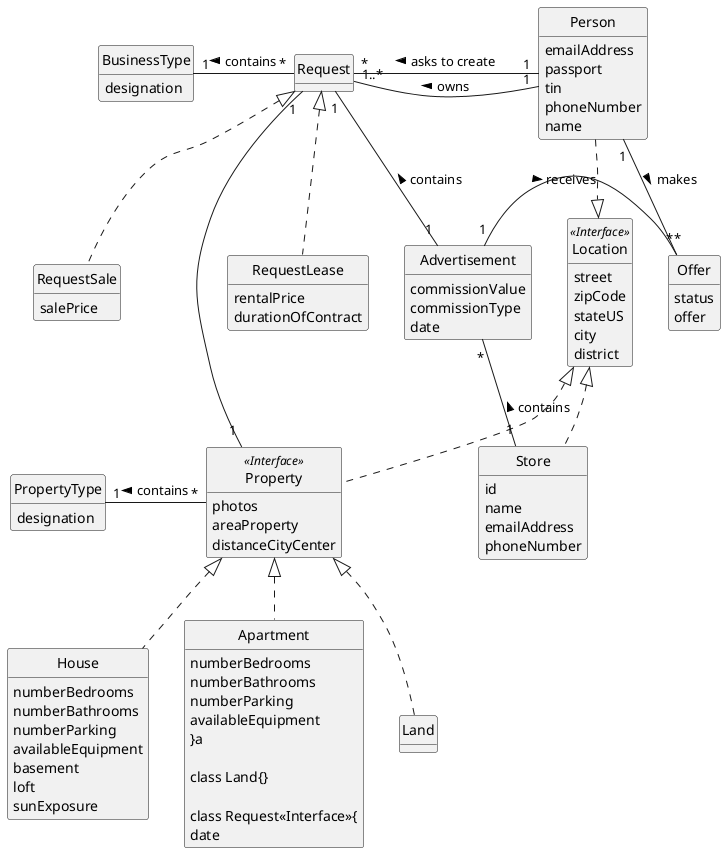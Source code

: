 @startuml
skinparam monochrome true
skinparam packageStyle rectangle
skinparam shadowing false

skinparam classAttributeIconSize 0

hide circle
hide methods

class PropertyType{
    designation
}

class Property <<Interface>>{
    photos
    areaProperty
    distanceCityCenter
}

class House {
    numberBedrooms
    numberBathrooms
    numberParking
    availableEquipment
    basement
    loft
    sunExposure
}

class Apartment{
    numberBedrooms
    numberBathrooms
    numberParking
    availableEquipment
}a

class Land{}

class Request<<Interface>>{
    date
}

class RequestSale{
    salePrice
}

class RequestLease{
    rentalPrice
    durationOfContract
}

class BusinessType {
    designation
}

class Store{
    id
    name
    emailAddress
    phoneNumber
}

class Location <<Interface>> {
    street
    zipCode
    stateUS
    city
    district
}

class Person{
    emailAddress
    passport
    tin
    phoneNumber
    name
}

class Advertisement {
    commissionValue
    commissionType
    date
}

class Offer{
    status
    offer
}

Person ..|> Location
Person "1" -left- "1..*" Request: owns >
Person "1" - "*" Request: asks to create >
Person "1" -- "*" Offer: makes >

House .up.|> Property
Apartment .up.|> Property
Land .up.|> Property
PropertyType "1" -right- "*" Property: contains <

Location <|.. Property
Location <|.. Store

Store "1" -up- "*" Advertisement: contains >

Request "1" -- "1" Property
Request <|.. RequestLease
Request <|.. RequestSale
Request "*" -left- "1" BusinessType: contains >
Request "1" -- "1" Advertisement:contains <

Advertisement"1" -right- "*" Offer: receives >

@enduml
